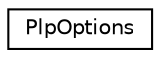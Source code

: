 digraph "Graphical Class Hierarchy"
{
  edge [fontname="Helvetica",fontsize="10",labelfontname="Helvetica",labelfontsize="10"];
  node [fontname="Helvetica",fontsize="10",shape=record];
  rankdir="LR";
  Node0 [label="PlpOptions",height=0.2,width=0.4,color="black", fillcolor="white", style="filled",URL="$structkaldi_1_1PlpOptions.html",tooltip="PlpOptions contains basic options for computing PLP features. "];
}
